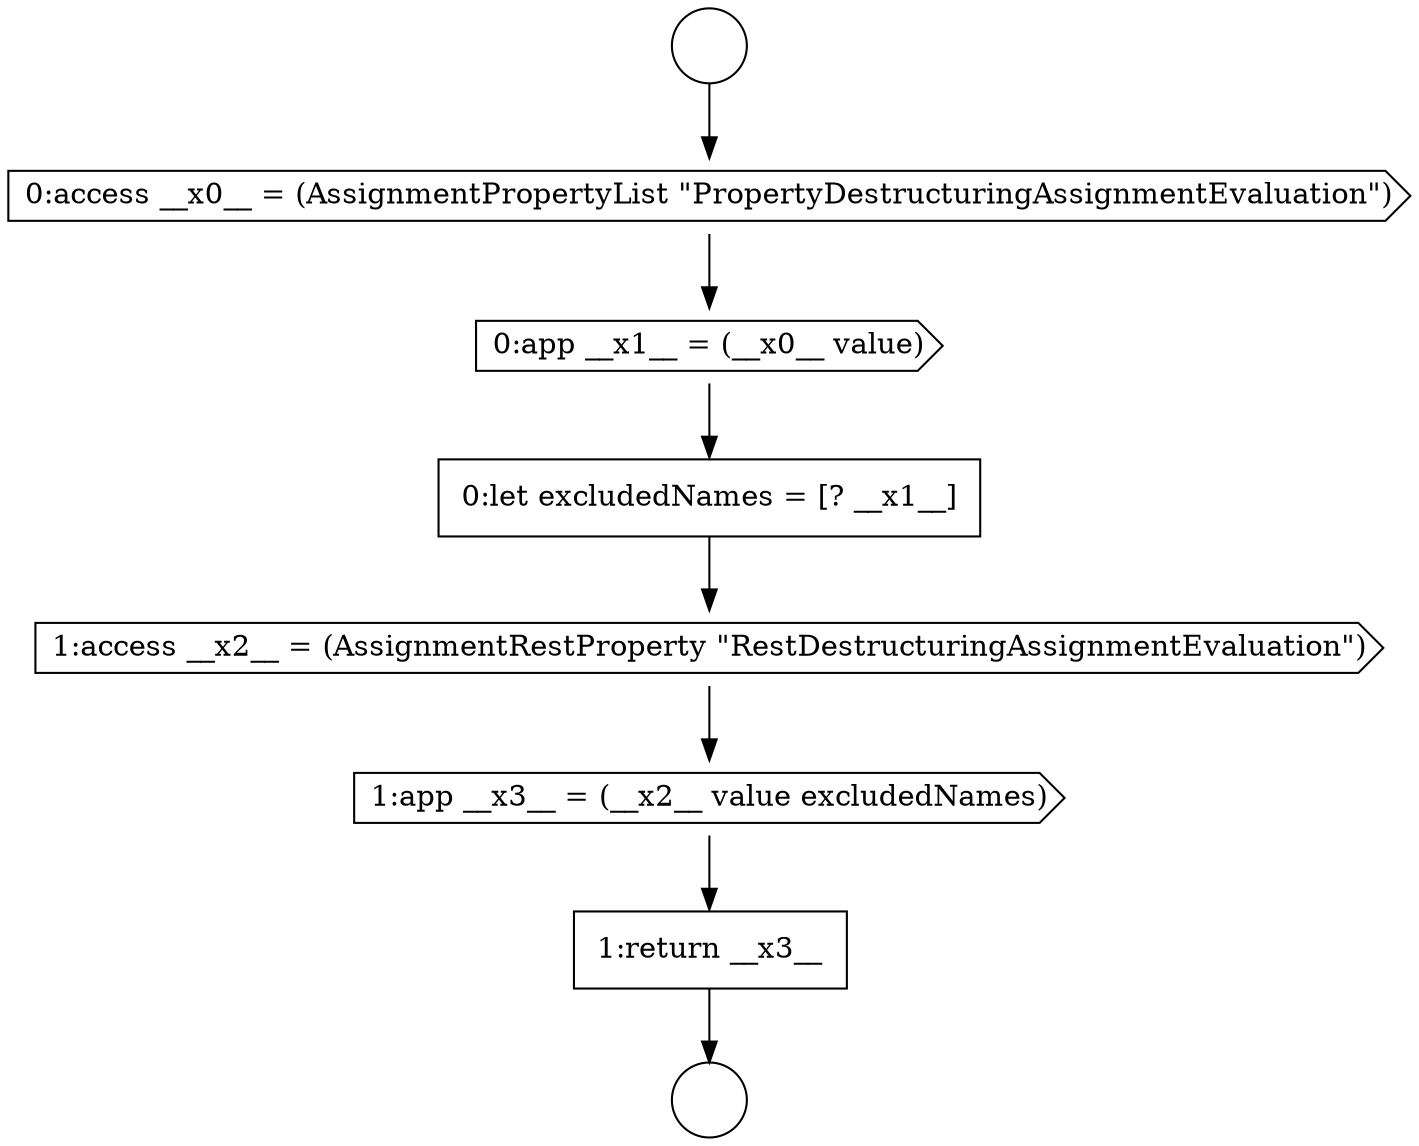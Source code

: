 digraph {
  node5214 [shape=none, margin=0, label=<<font color="black">
    <table border="0" cellborder="1" cellspacing="0" cellpadding="10">
      <tr><td align="left">1:return __x3__</td></tr>
    </table>
  </font>> color="black" fillcolor="white" style=filled]
  node5210 [shape=cds, label=<<font color="black">0:app __x1__ = (__x0__ value)</font>> color="black" fillcolor="white" style=filled]
  node5213 [shape=cds, label=<<font color="black">1:app __x3__ = (__x2__ value excludedNames)</font>> color="black" fillcolor="white" style=filled]
  node5209 [shape=cds, label=<<font color="black">0:access __x0__ = (AssignmentPropertyList &quot;PropertyDestructuringAssignmentEvaluation&quot;)</font>> color="black" fillcolor="white" style=filled]
  node5207 [shape=circle label=" " color="black" fillcolor="white" style=filled]
  node5212 [shape=cds, label=<<font color="black">1:access __x2__ = (AssignmentRestProperty &quot;RestDestructuringAssignmentEvaluation&quot;)</font>> color="black" fillcolor="white" style=filled]
  node5208 [shape=circle label=" " color="black" fillcolor="white" style=filled]
  node5211 [shape=none, margin=0, label=<<font color="black">
    <table border="0" cellborder="1" cellspacing="0" cellpadding="10">
      <tr><td align="left">0:let excludedNames = [? __x1__]</td></tr>
    </table>
  </font>> color="black" fillcolor="white" style=filled]
  node5210 -> node5211 [ color="black"]
  node5211 -> node5212 [ color="black"]
  node5212 -> node5213 [ color="black"]
  node5207 -> node5209 [ color="black"]
  node5214 -> node5208 [ color="black"]
  node5213 -> node5214 [ color="black"]
  node5209 -> node5210 [ color="black"]
}
